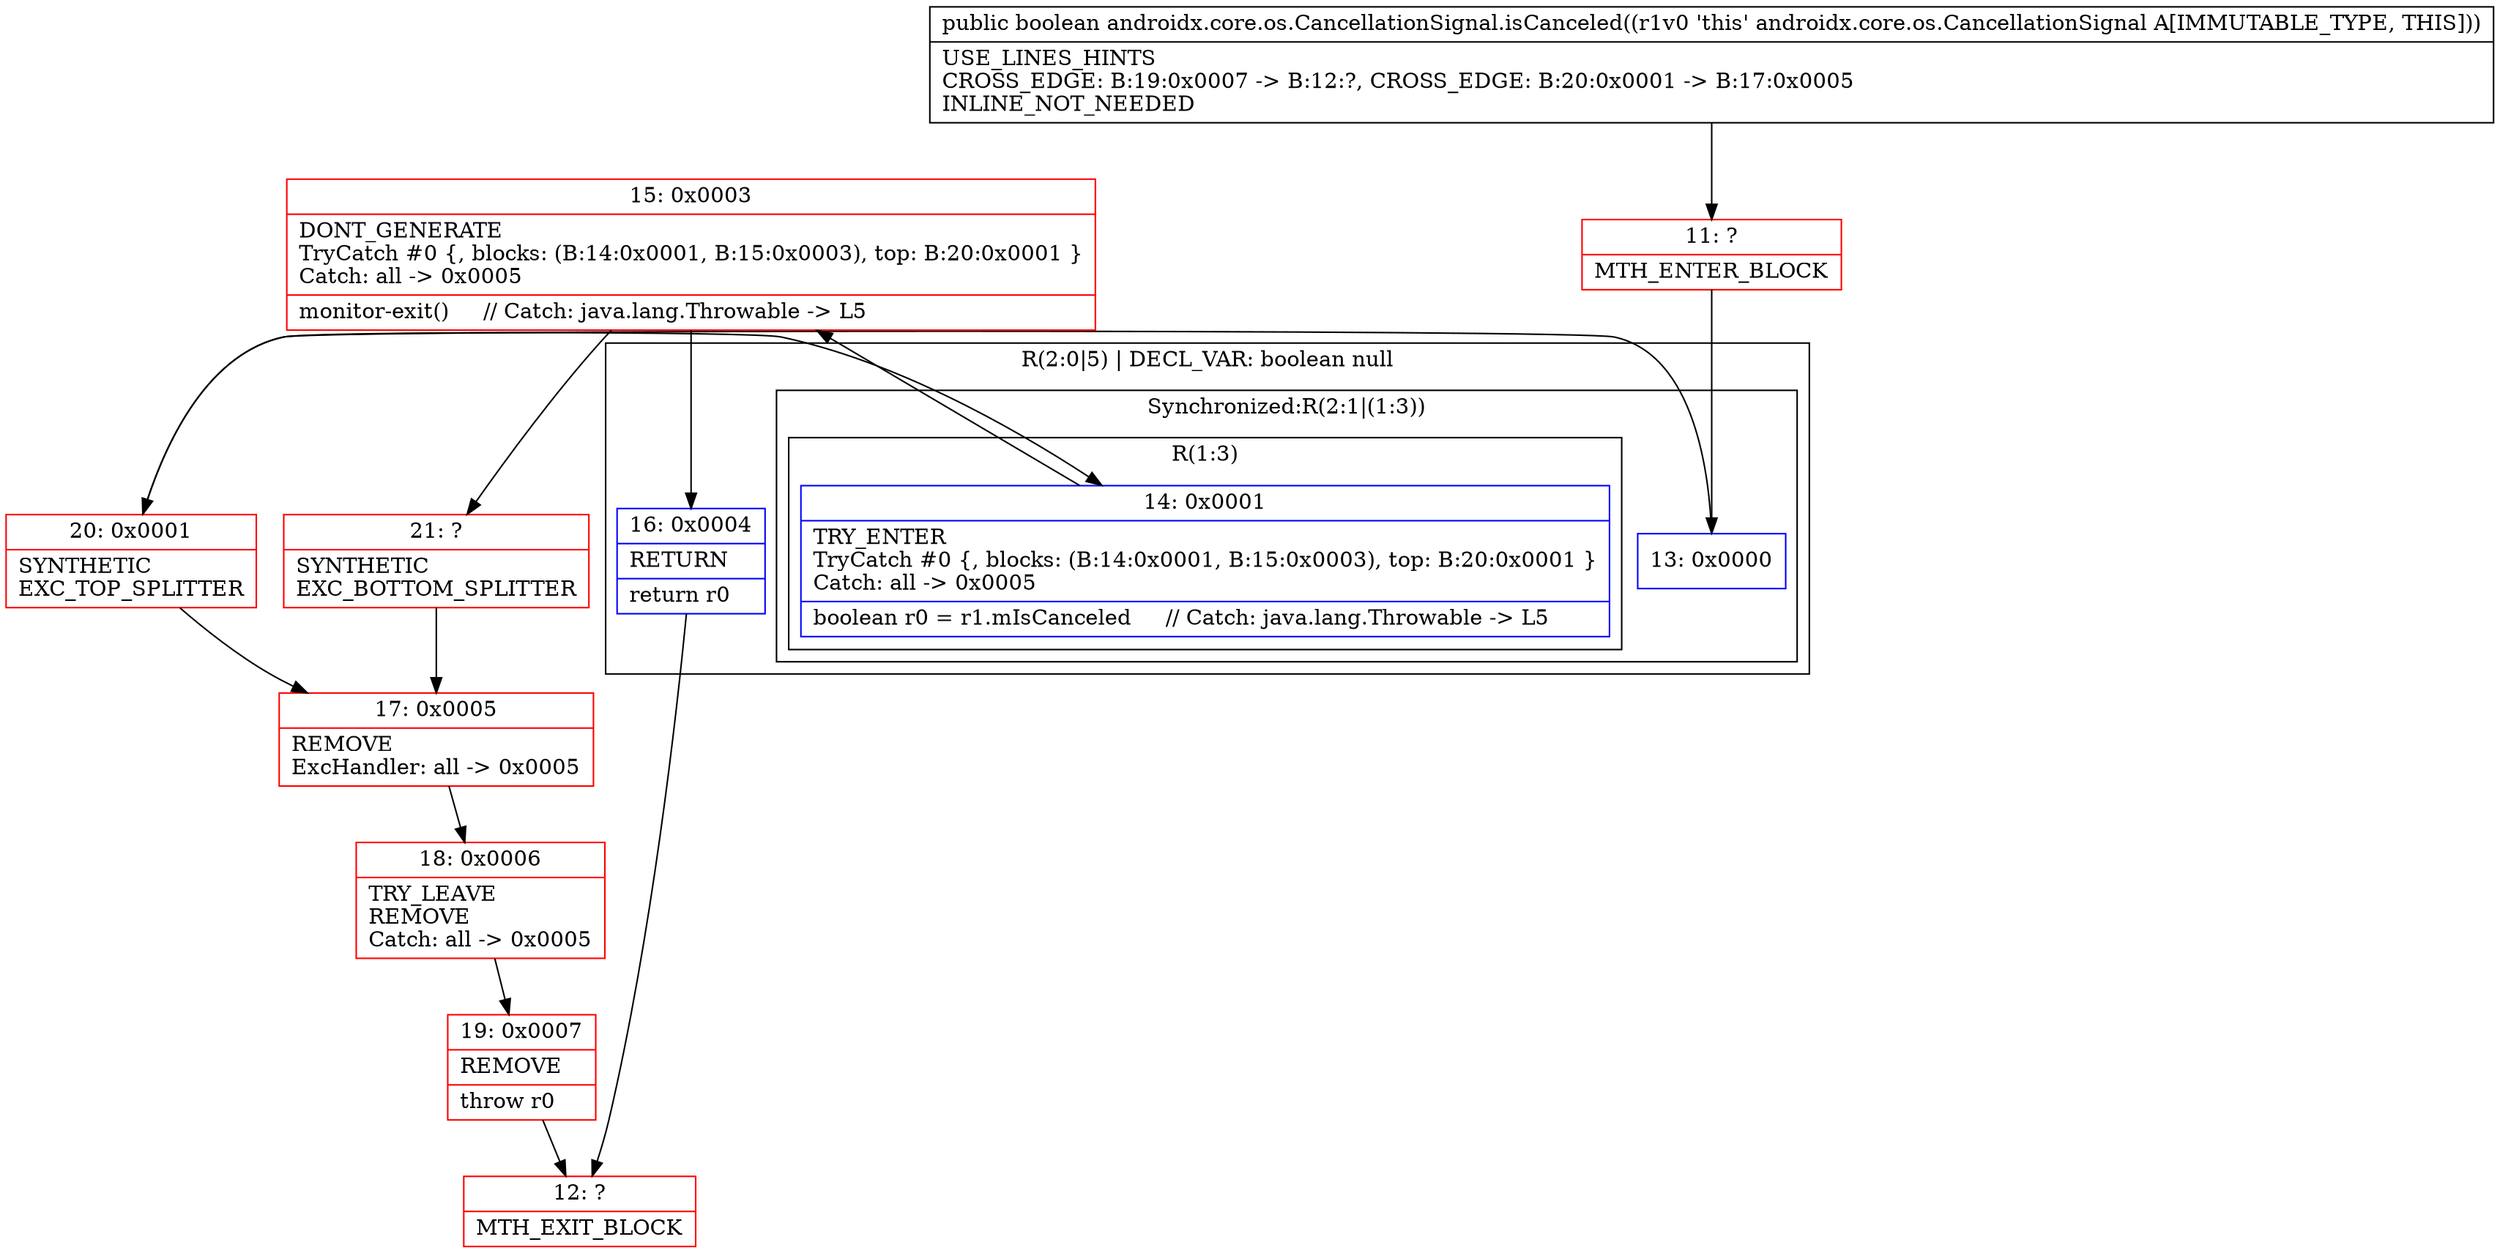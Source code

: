 digraph "CFG forandroidx.core.os.CancellationSignal.isCanceled()Z" {
subgraph cluster_Region_952612868 {
label = "R(2:0|5) | DECL_VAR: boolean null\l";
node [shape=record,color=blue];
subgraph cluster_SynchronizedRegion_1035429728 {
label = "Synchronized:R(2:1|(1:3))";
node [shape=record,color=blue];
Node_13 [shape=record,label="{13\:\ 0x0000}"];
subgraph cluster_Region_1717122541 {
label = "R(1:3)";
node [shape=record,color=blue];
Node_14 [shape=record,label="{14\:\ 0x0001|TRY_ENTER\lTryCatch #0 \{, blocks: (B:14:0x0001, B:15:0x0003), top: B:20:0x0001 \}\lCatch: all \-\> 0x0005\l|boolean r0 = r1.mIsCanceled     \/\/ Catch: java.lang.Throwable \-\> L5\l}"];
}
}
Node_16 [shape=record,label="{16\:\ 0x0004|RETURN\l|return r0\l}"];
}
Node_11 [shape=record,color=red,label="{11\:\ ?|MTH_ENTER_BLOCK\l}"];
Node_20 [shape=record,color=red,label="{20\:\ 0x0001|SYNTHETIC\lEXC_TOP_SPLITTER\l}"];
Node_15 [shape=record,color=red,label="{15\:\ 0x0003|DONT_GENERATE\lTryCatch #0 \{, blocks: (B:14:0x0001, B:15:0x0003), top: B:20:0x0001 \}\lCatch: all \-\> 0x0005\l|monitor\-exit()     \/\/ Catch: java.lang.Throwable \-\> L5\l}"];
Node_12 [shape=record,color=red,label="{12\:\ ?|MTH_EXIT_BLOCK\l}"];
Node_21 [shape=record,color=red,label="{21\:\ ?|SYNTHETIC\lEXC_BOTTOM_SPLITTER\l}"];
Node_17 [shape=record,color=red,label="{17\:\ 0x0005|REMOVE\lExcHandler: all \-\> 0x0005\l}"];
Node_18 [shape=record,color=red,label="{18\:\ 0x0006|TRY_LEAVE\lREMOVE\lCatch: all \-\> 0x0005\l}"];
Node_19 [shape=record,color=red,label="{19\:\ 0x0007|REMOVE\l|throw r0\l}"];
MethodNode[shape=record,label="{public boolean androidx.core.os.CancellationSignal.isCanceled((r1v0 'this' androidx.core.os.CancellationSignal A[IMMUTABLE_TYPE, THIS]))  | USE_LINES_HINTS\lCROSS_EDGE: B:19:0x0007 \-\> B:12:?, CROSS_EDGE: B:20:0x0001 \-\> B:17:0x0005\lINLINE_NOT_NEEDED\l}"];
MethodNode -> Node_11;Node_13 -> Node_20;
Node_14 -> Node_15;
Node_16 -> Node_12;
Node_11 -> Node_13;
Node_20 -> Node_14;
Node_20 -> Node_17;
Node_15 -> Node_16;
Node_15 -> Node_21;
Node_21 -> Node_17;
Node_17 -> Node_18;
Node_18 -> Node_19;
Node_19 -> Node_12;
}

